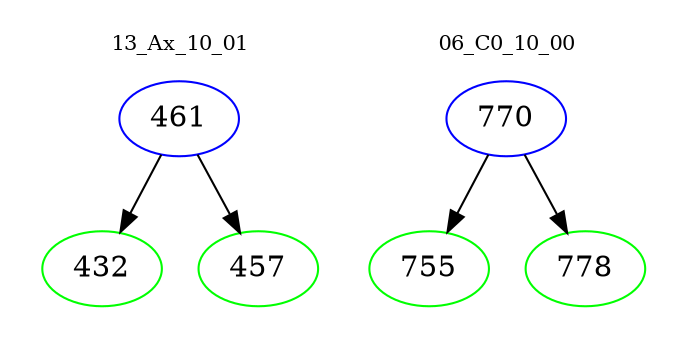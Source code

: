 digraph{
subgraph cluster_0 {
color = white
label = "13_Ax_10_01";
fontsize=10;
T0_461 [label="461", color="blue"]
T0_461 -> T0_432 [color="black"]
T0_432 [label="432", color="green"]
T0_461 -> T0_457 [color="black"]
T0_457 [label="457", color="green"]
}
subgraph cluster_1 {
color = white
label = "06_C0_10_00";
fontsize=10;
T1_770 [label="770", color="blue"]
T1_770 -> T1_755 [color="black"]
T1_755 [label="755", color="green"]
T1_770 -> T1_778 [color="black"]
T1_778 [label="778", color="green"]
}
}
